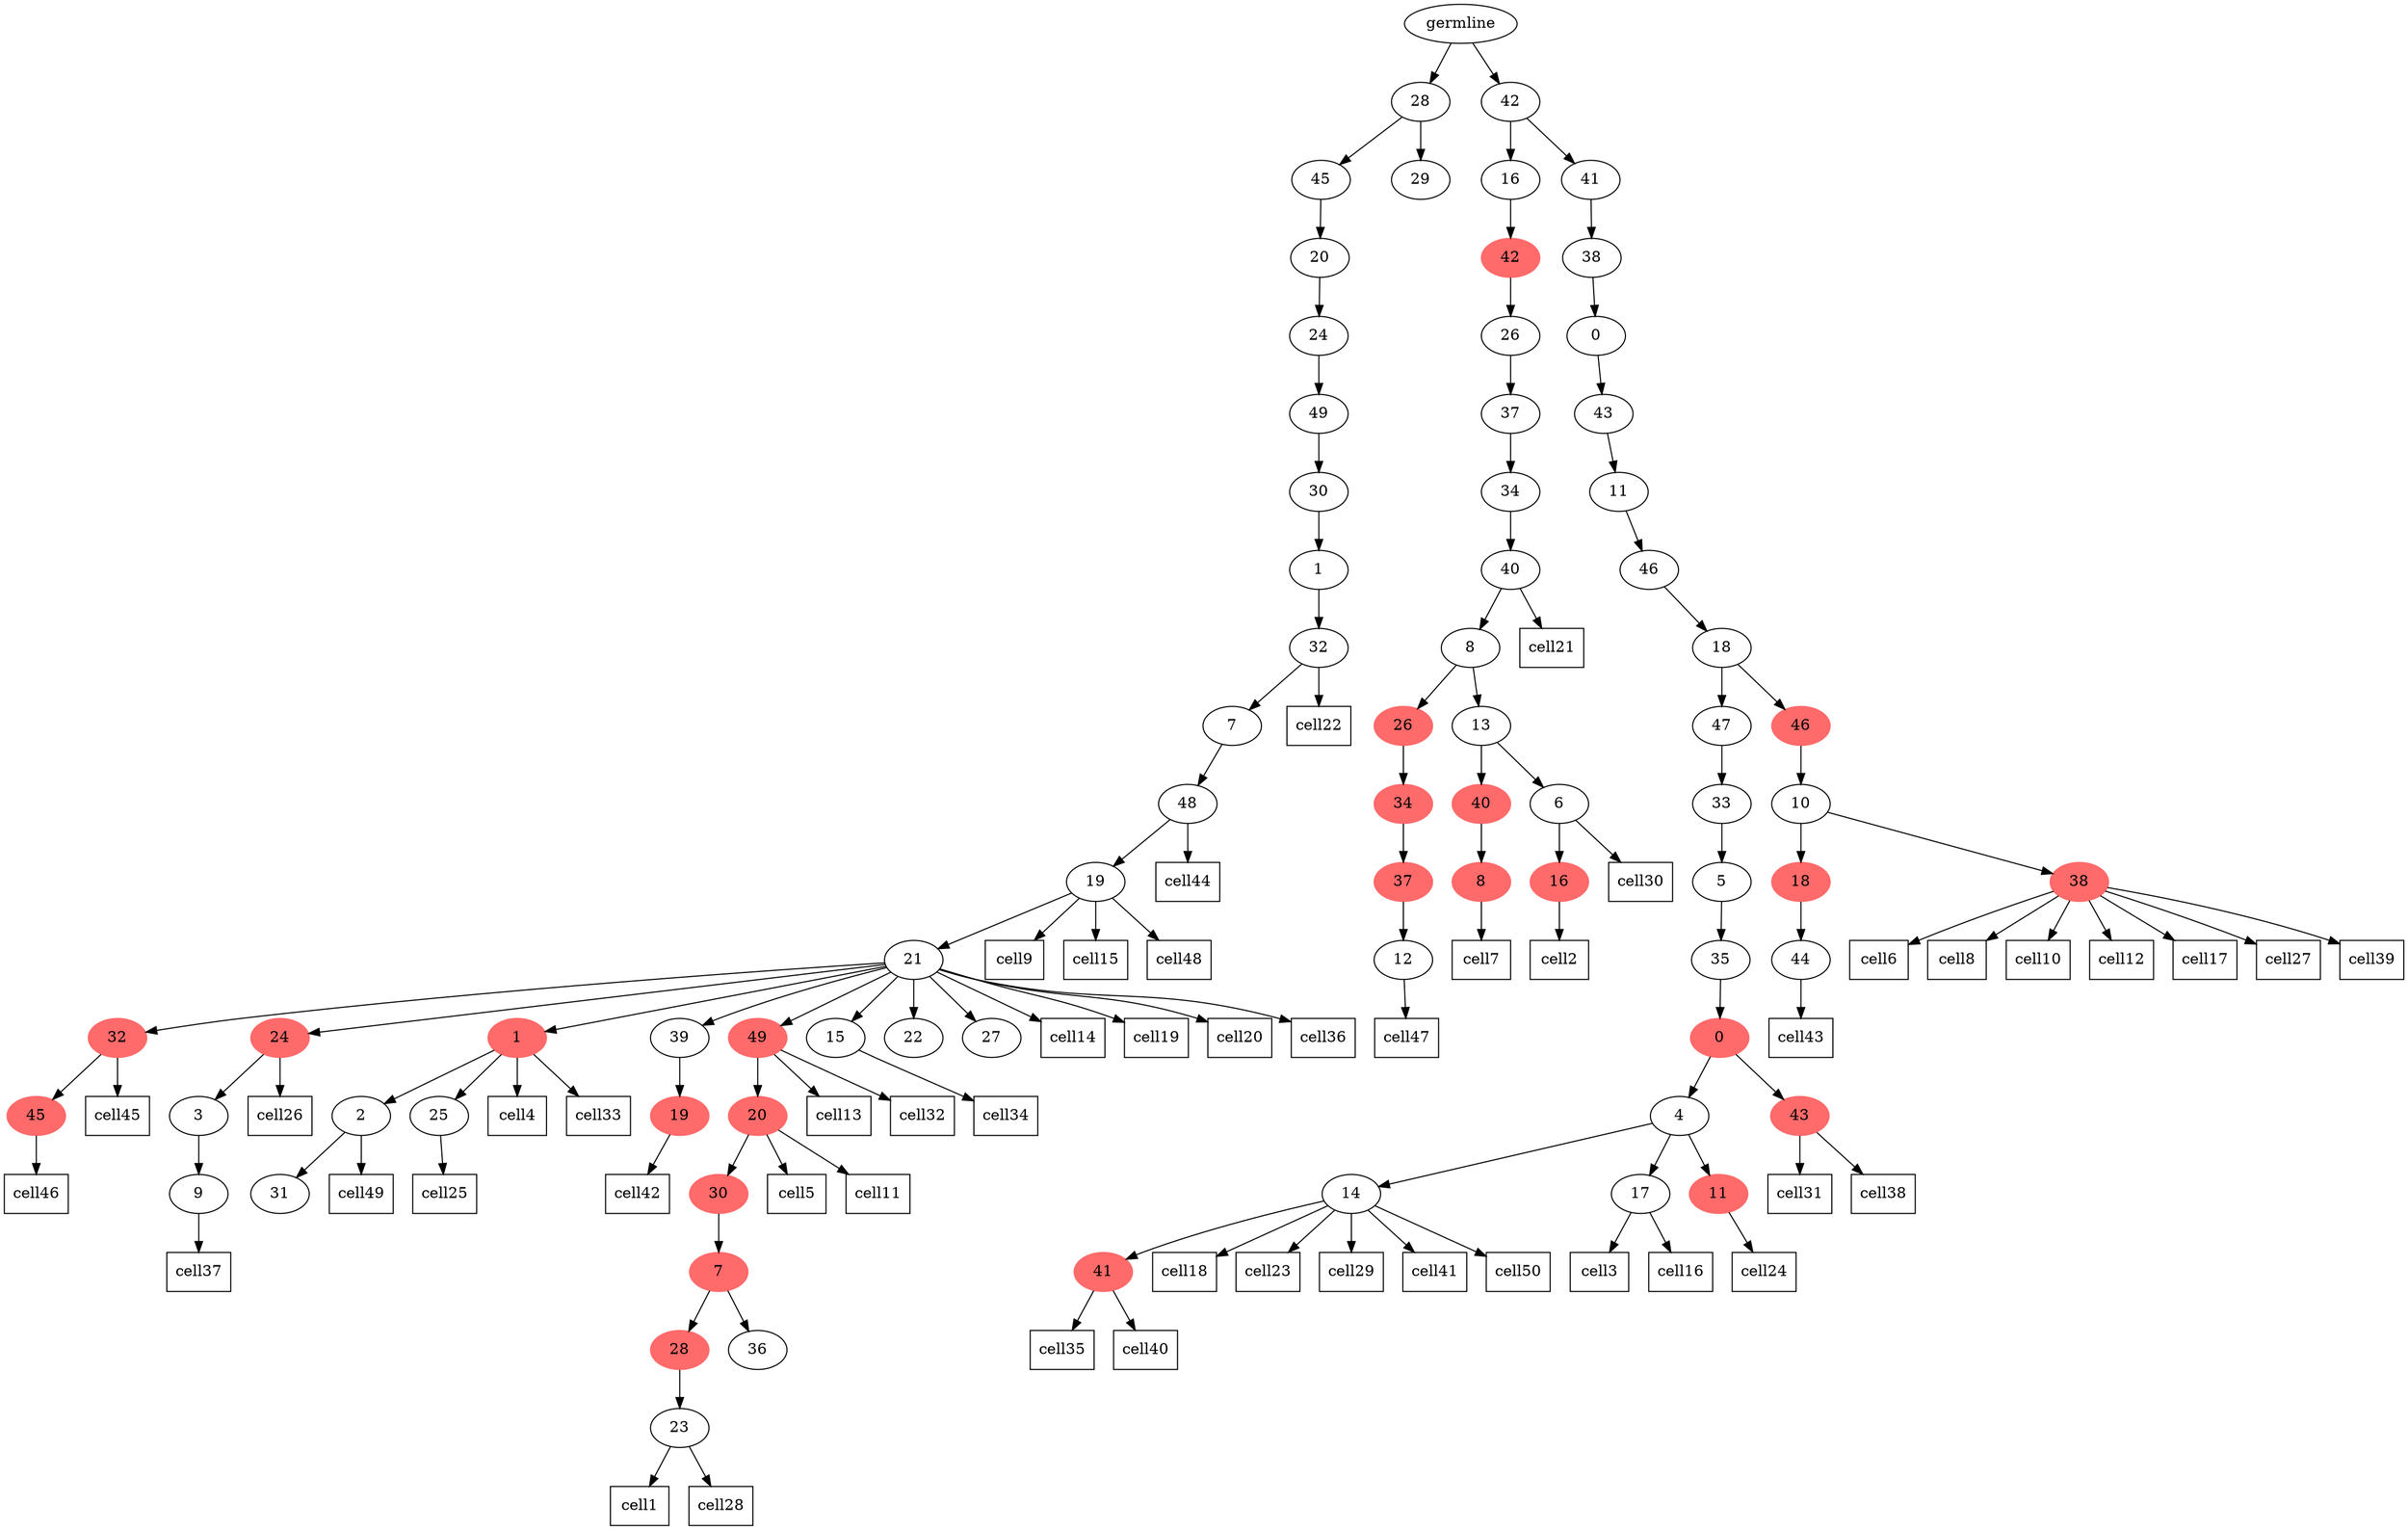 digraph g {
	"70" -> "71";
	"71" [color=indianred1, style=filled, label="45"];
	"68" -> "69";
	"69" [label="9"];
	"67" -> "68";
	"68" [label="3"];
	"65" -> "66";
	"66" [label="31"];
	"63" -> "64";
	"64" [label="25"];
	"63" -> "65";
	"65" [label="2"];
	"60" -> "61";
	"61" [color=indianred1, style=filled, label="19"];
	"57" -> "58";
	"58" [label="23"];
	"56" -> "57";
	"57" [color=indianred1, style=filled, label="28"];
	"56" -> "59";
	"59" [label="36"];
	"55" -> "56";
	"56" [color=indianred1, style=filled, label="7"];
	"54" -> "55";
	"55" [color=indianred1, style=filled, label="30"];
	"53" -> "54";
	"54" [color=indianred1, style=filled, label="20"];
	"52" -> "53";
	"53" [color=indianred1, style=filled, label="49"];
	"52" -> "60";
	"60" [label="39"];
	"52" -> "62";
	"62" [label="15"];
	"52" -> "63";
	"63" [color=indianred1, style=filled, label="1"];
	"52" -> "67";
	"67" [color=indianred1, style=filled, label="24"];
	"52" -> "70";
	"70" [color=indianred1, style=filled, label="32"];
	"52" -> "72";
	"72" [label="22"];
	"52" -> "73";
	"73" [label="27"];
	"51" -> "52";
	"52" [label="21"];
	"50" -> "51";
	"51" [label="19"];
	"49" -> "50";
	"50" [label="48"];
	"48" -> "49";
	"49" [label="7"];
	"47" -> "48";
	"48" [label="32"];
	"46" -> "47";
	"47" [label="1"];
	"45" -> "46";
	"46" [label="30"];
	"44" -> "45";
	"45" [label="49"];
	"43" -> "44";
	"44" [label="24"];
	"42" -> "43";
	"43" [label="20"];
	"41" -> "42";
	"42" [label="45"];
	"41" -> "74";
	"74" [label="29"];
	"39" -> "40";
	"40" [label="12"];
	"38" -> "39";
	"39" [color=indianred1, style=filled, label="37"];
	"37" -> "38";
	"38" [color=indianred1, style=filled, label="34"];
	"35" -> "36";
	"36" [color=indianred1, style=filled, label="8"];
	"33" -> "34";
	"34" [color=indianred1, style=filled, label="16"];
	"32" -> "33";
	"33" [label="6"];
	"32" -> "35";
	"35" [color=indianred1, style=filled, label="40"];
	"31" -> "32";
	"32" [label="13"];
	"31" -> "37";
	"37" [color=indianred1, style=filled, label="26"];
	"30" -> "31";
	"31" [label="8"];
	"29" -> "30";
	"30" [label="40"];
	"28" -> "29";
	"29" [label="34"];
	"27" -> "28";
	"28" [label="37"];
	"26" -> "27";
	"27" [label="26"];
	"25" -> "26";
	"26" [color=indianred1, style=filled, label="42"];
	"20" -> "21";
	"21" [color=indianred1, style=filled, label="41"];
	"19" -> "20";
	"20" [label="14"];
	"19" -> "22";
	"22" [label="17"];
	"19" -> "23";
	"23" [color=indianred1, style=filled, label="11"];
	"18" -> "19";
	"19" [label="4"];
	"18" -> "24";
	"24" [color=indianred1, style=filled, label="43"];
	"17" -> "18";
	"18" [color=indianred1, style=filled, label="0"];
	"16" -> "17";
	"17" [label="35"];
	"15" -> "16";
	"16" [label="5"];
	"14" -> "15";
	"15" [label="33"];
	"12" -> "13";
	"13" [label="44"];
	"10" -> "11";
	"11" [color=indianred1, style=filled, label="38"];
	"10" -> "12";
	"12" [color=indianred1, style=filled, label="18"];
	"9" -> "10";
	"10" [label="10"];
	"8" -> "9";
	"9" [color=indianred1, style=filled, label="46"];
	"8" -> "14";
	"14" [label="47"];
	"7" -> "8";
	"8" [label="18"];
	"6" -> "7";
	"7" [label="46"];
	"5" -> "6";
	"6" [label="11"];
	"4" -> "5";
	"5" [label="43"];
	"3" -> "4";
	"4" [label="0"];
	"2" -> "3";
	"3" [label="38"];
	"1" -> "2";
	"2" [label="41"];
	"1" -> "25";
	"25" [label="16"];
	"0" -> "1";
	"1" [label="42"];
	"0" -> "41";
	"41" [label="28"];
	"0" [label="germline"];
	"58" -> cell1;
	cell1 [shape=box]
	"34" -> cell2;
	cell2 [shape=box]
	"22" -> cell3;
	cell3 [shape=box]
	"63" -> cell4;
	cell4 [shape=box]
	"54" -> cell5;
	cell5 [shape=box]
	"11" -> cell6;
	cell6 [shape=box]
	"36" -> cell7;
	cell7 [shape=box]
	"11" -> cell8;
	cell8 [shape=box]
	"51" -> cell9;
	cell9 [shape=box]
	"11" -> cell10;
	cell10 [shape=box]
	"54" -> cell11;
	cell11 [shape=box]
	"11" -> cell12;
	cell12 [shape=box]
	"53" -> cell13;
	cell13 [shape=box]
	"52" -> cell14;
	cell14 [shape=box]
	"51" -> cell15;
	cell15 [shape=box]
	"22" -> cell16;
	cell16 [shape=box]
	"11" -> cell17;
	cell17 [shape=box]
	"20" -> cell18;
	cell18 [shape=box]
	"52" -> cell19;
	cell19 [shape=box]
	"52" -> cell20;
	cell20 [shape=box]
	"30" -> cell21;
	cell21 [shape=box]
	"48" -> cell22;
	cell22 [shape=box]
	"20" -> cell23;
	cell23 [shape=box]
	"23" -> cell24;
	cell24 [shape=box]
	"64" -> cell25;
	cell25 [shape=box]
	"67" -> cell26;
	cell26 [shape=box]
	"11" -> cell27;
	cell27 [shape=box]
	"58" -> cell28;
	cell28 [shape=box]
	"20" -> cell29;
	cell29 [shape=box]
	"33" -> cell30;
	cell30 [shape=box]
	"24" -> cell31;
	cell31 [shape=box]
	"53" -> cell32;
	cell32 [shape=box]
	"63" -> cell33;
	cell33 [shape=box]
	"62" -> cell34;
	cell34 [shape=box]
	"21" -> cell35;
	cell35 [shape=box]
	"52" -> cell36;
	cell36 [shape=box]
	"69" -> cell37;
	cell37 [shape=box]
	"24" -> cell38;
	cell38 [shape=box]
	"11" -> cell39;
	cell39 [shape=box]
	"21" -> cell40;
	cell40 [shape=box]
	"20" -> cell41;
	cell41 [shape=box]
	"61" -> cell42;
	cell42 [shape=box]
	"13" -> cell43;
	cell43 [shape=box]
	"50" -> cell44;
	cell44 [shape=box]
	"70" -> cell45;
	cell45 [shape=box]
	"71" -> cell46;
	cell46 [shape=box]
	"40" -> cell47;
	cell47 [shape=box]
	"51" -> cell48;
	cell48 [shape=box]
	"65" -> cell49;
	cell49 [shape=box]
	"20" -> cell50;
	cell50 [shape=box]
}
